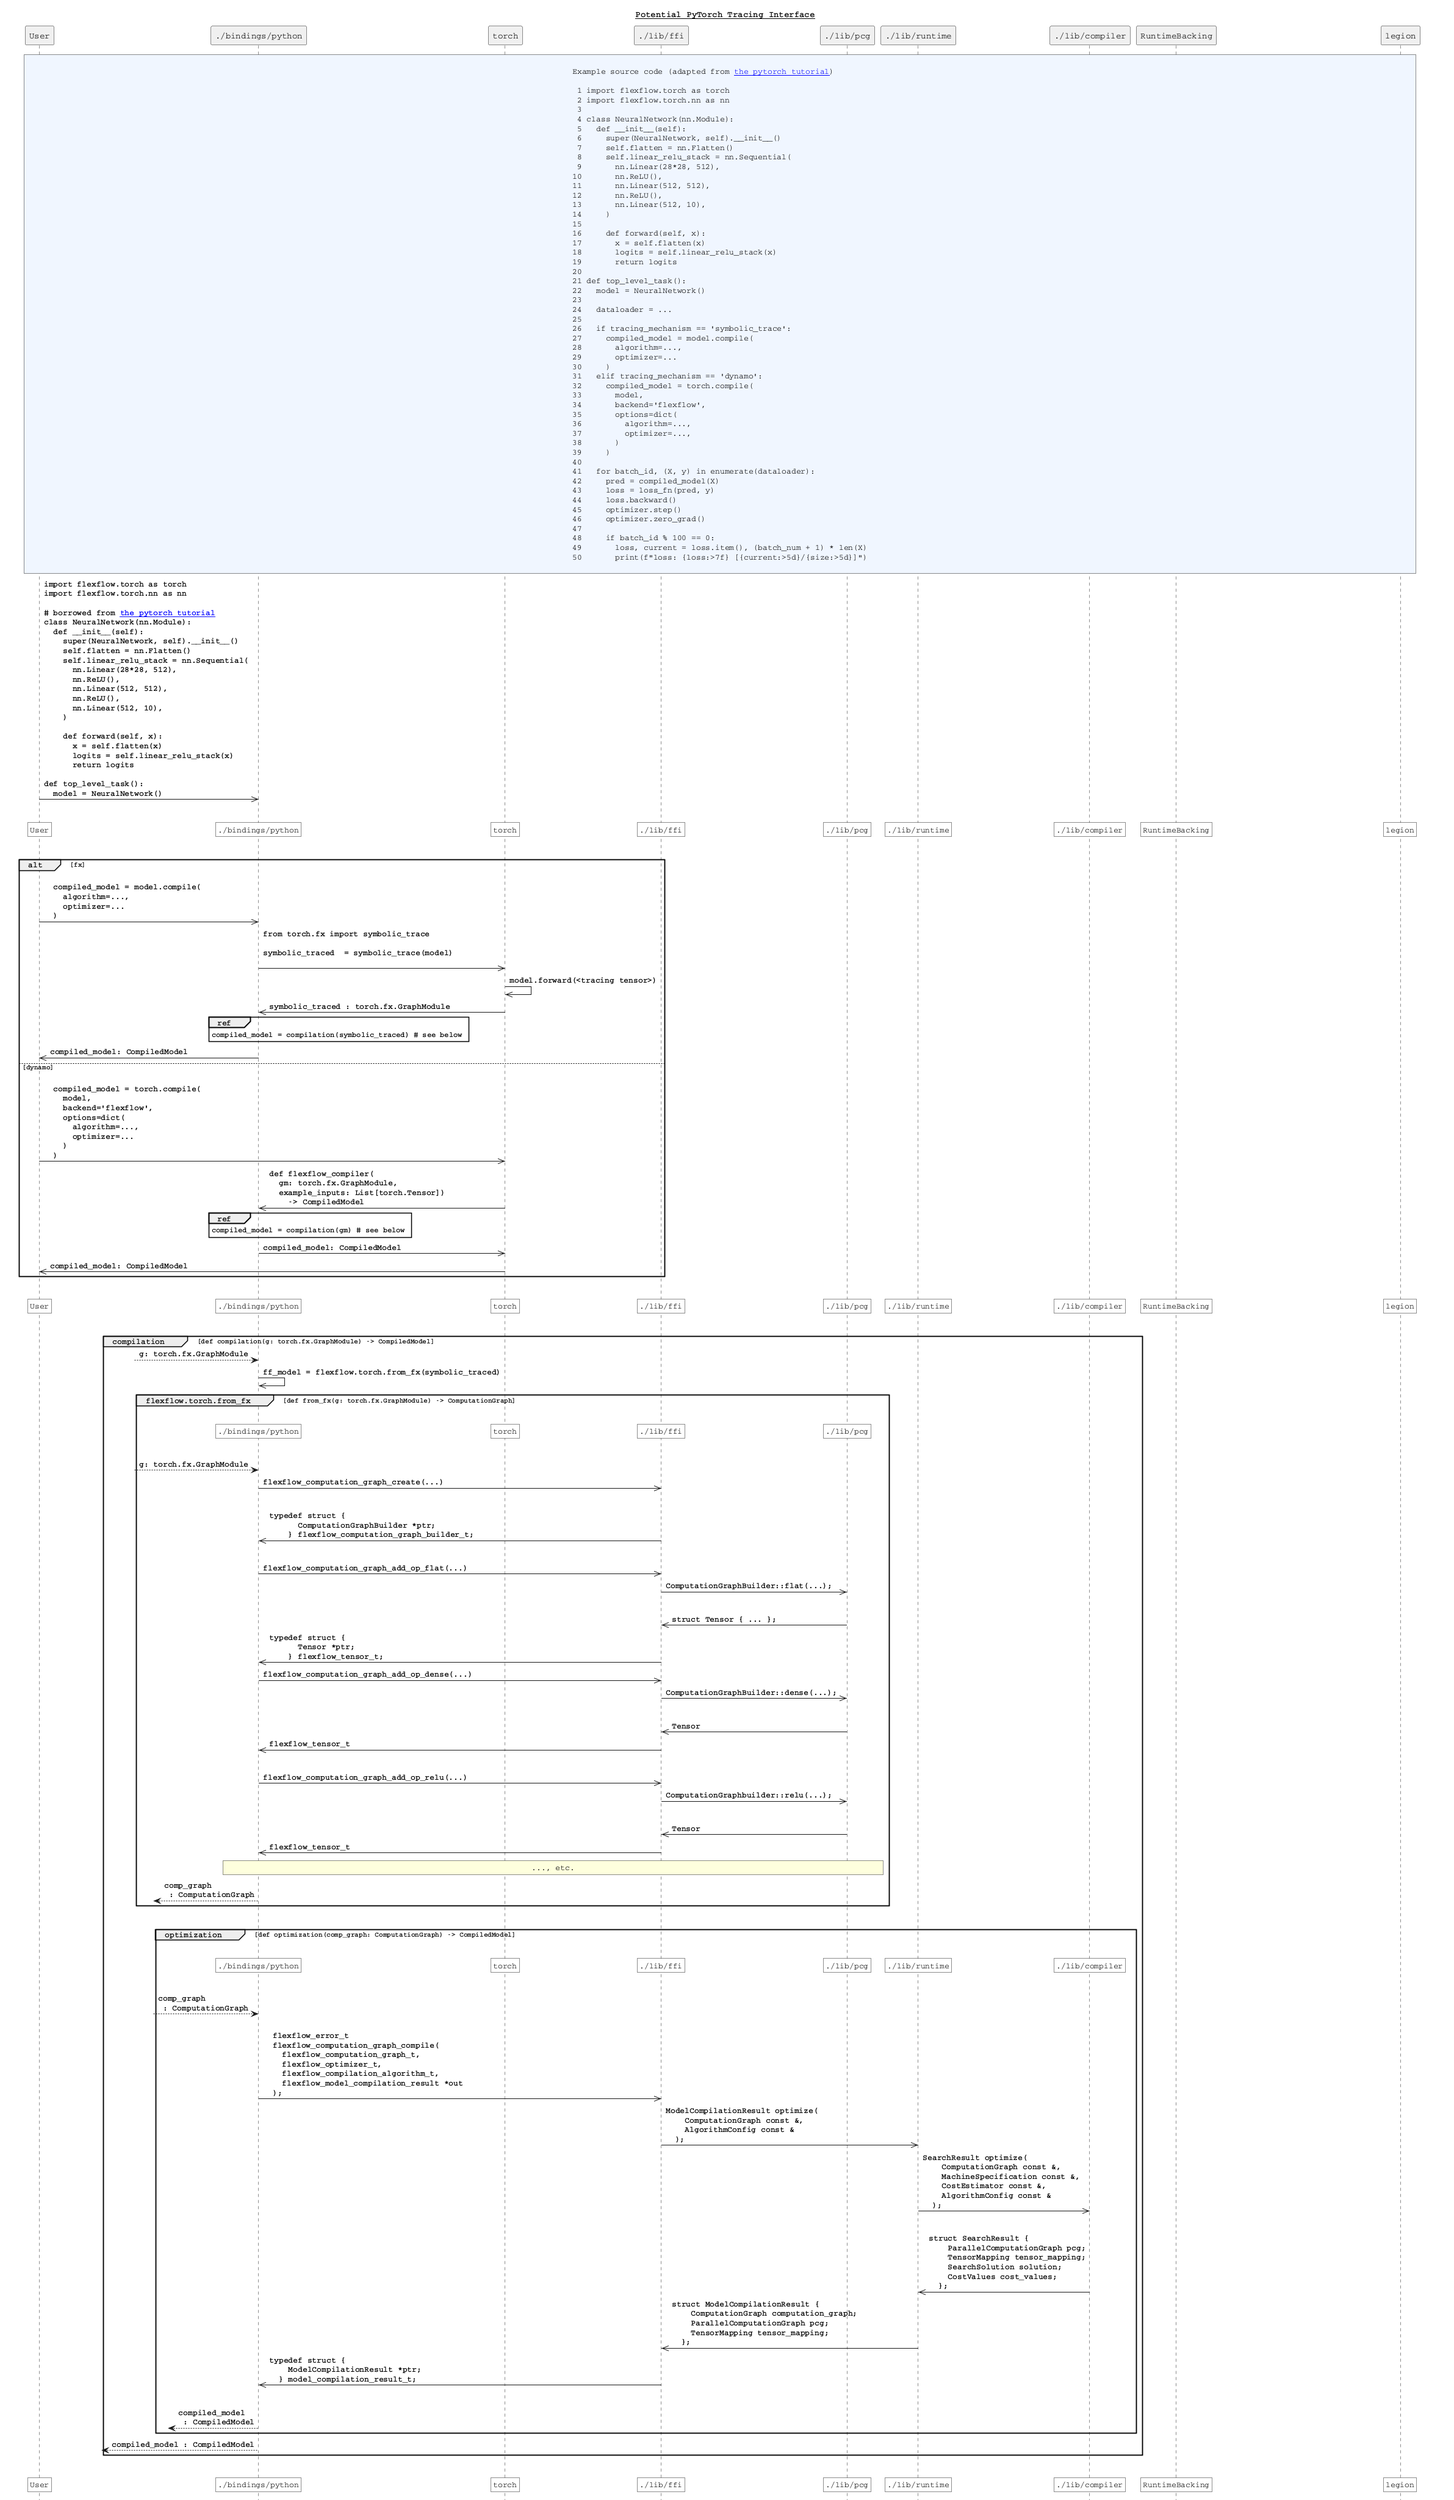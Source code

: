 @startuml pytorch-tracing

title __**Potential PyTorch Tracing Interface**__

!$user = "User"
!$python = "./bindings/python"
!$torch = "torch"
!$ffi = "./lib/ffi"
!$pcg = "./lib/pcg"
!$runtime = "./lib/runtime"
!$compiler = "./lib/compiler"
!$runtimeBacking = "RuntimeBacking"
!$legion = "legion"
!$participantBGColor = "#FFFFFF"
!$codeColor = "#F0F6FF"

skinparam defaultFontName Courier
skinparam defaultFontStyle bold
skinparam arrowFontStyle bold
skinparam responseMessageBelowArrow true
skinparam sequenceMessageAlign left
skinparam sequenceReferenceAlign left
skinparam sequenceReferenceFontStyle bold
skinparam participantBackgroundColor #F0F0F0

participant U as "$user"
participant P as "$python"
participant T as "$torch"
participant F as "$ffi"
participant G as "$pcg"
participant R as "$runtime"
participant C as "$compiler"
participant B as "$runtimeBacking"
participant L as "$legion"

!function $get_idx($participant)
  !if ($participant == "$user")
    !return 0
  !elseif ($participant == "$python")
    !return 1
  !elseif ($participant == "$torch")
    !return 2
  !elseif ($participant == "$ffi")
    !return 3
  !elseif ($participant == "$pcg")
    !return 4
  !elseif ($participant == "$runtime")
    !return 5
  !elseif ($participant == "$compiler")
    !return 6
  !elseif ($participant == "$runtimeBacking")
    !return 7
  !elseif ($participant == "$legion")
    !return 8
  !endif
!endfunction

!procedure $remind_participants($start="$user", $end="$legion")
  |||
  !$start_idx = $get_idx($start)
  !$end_idx = $get_idx($end) + 1
  !if ($start_idx <= 0 && $end_idx > 0)
    rnote over U $participantBGColor: $user
  !endif
  !if ($start_idx <= 1 && $end_idx > 1)
    /rnote over P $participantBGColor: $python
  !endif
  !if ($start_idx <= 2 && $end_idx > 2)
    /rnote over T $participantBGColor: $torch
  !endif
  !if ($start_idx <= 3 && $end_idx > 3)
    /rnote over F $participantBGColor: $ffi
  !endif
  !if ($start_idx <= 4 && $end_idx > 4)
    /rnote over G $participantBGColor: $pcg
  !endif
  !if ($start_idx <= 5 && $end_idx > 5)
    /rnote over R $participantBGColor: $runtime
  !endif
  !if ($start_idx <= 6 && $end_idx > 6)
    /rnote over C $participantBGColor: $compiler
  !endif
  !if ($start_idx <= 7 && $end_idx > 7)
    /rnote over B $participantBGColor: $runtimeBacking
  !endif
  !if ($start_idx <= 8 && $end_idx > 8)
    /rnote over L $participantBGColor: $legion
  !endif
  |||
!endprocedure



rnote across $codeColor

Example source code (adapted from [[https://pytorch.org/tutorials/beginner/basics/optimization_tutorial.html the pytorch tutorial]])

 1 import flexflow.torch as torch
 2 import flexflow.torch.nn as nn
 3 
 4 class NeuralNetwork(nn.Module):
 5   def ~__init__(self):
 6     super(NeuralNetwork, self).~__init__()
 7     self.flatten = nn.Flatten()
 8     self.linear_relu_stack = nn.Sequential(
 9       nn.Linear(28*28, 512),
10       nn.ReLU(),
11       nn.Linear(512, 512),
12       nn.ReLU(),
13       nn.Linear(512, 10),
14     )
15     
16     def forward(self, x):
17       x = self.flatten(x)
18       logits = self.linear_relu_stack(x)
19       return logits
20 
21 def top_level_task():
22   model = NeuralNetwork()
23 
24   dataloader = ...
25
26   if tracing_mechanism == 'symbolic_trace':
27     compiled_model = model.compile(
28       algorithm=...,
29       optimizer=...
30     )
31   elif tracing_mechanism == 'dynamo':
32     compiled_model = torch.compile(
33       model,
34       backend='flexflow',
35       options=dict(
36         algorithm=...,
37         optimizer=...,
38       )
39     )
40 
41   for batch_id, (X, y) in enumerate(dataloader):
42     pred = compiled_model(X)
43     loss = loss_fn(pred, y)
44     loss.backward()
45     optimizer.step()
46     optimizer.zero_grad()
47     
48     if batch_id % 100 == 0:
49       loss, current = loss.item(), (batch_num + 1) * len(X)
50       print(f"loss: {loss:>7f} [{current:>5d}/{size:>5d}]")

end note


U->>P:\
import flexflow.torch as torch\l\
import flexflow.torch.nn as nn\l\
\l\
~# borrowed from [[https://pytorch.org/tutorials/beginner/basics/optimization_tutorial.html the pytorch tutorial]]\l\
class NeuralNetwork(nn.Module):\l\
  def ~__init__(self):\l\
    super(NeuralNetwork, self).~__init__()\l\
    self.flatten = nn.Flatten()\l\
    self.linear_relu_stack = nn.Sequential(\l\
      nn.Linear(28*28, 512),\l\
      nn.ReLU(),\l\
      nn.Linear(512, 512),\l\
      nn.ReLU(),\l\
      nn.Linear(512, 10),\l\
    )\l\
    \l\
    def forward(self, x):\l\
      x = self.flatten(x)\l\
      logits = self.linear_relu_stack(x)\l\
      return logits\l\
\l\
def top_level_task():\l\
  model = NeuralNetwork()

$remind_participants()

alt fx
U->>P:\l\
  compiled_model = model.compile(\l\
    algorithm=...,\l\
    optimizer=...\l\
  )

  P->>T:\
from torch.fx import symbolic_trace\l\
\l\
symbolic_traced  = symbolic_trace(model)\l\

  T->>T:\
  model.forward(<tracing tensor>)

  T->>P:\
symbolic_traced : torch.fx.GraphModule

  ref over P 
    compiled_model = compilation(symbolic_traced) # see below 
  end

  P->>U:\
    compiled_model: CompiledModel
else dynamo
  U->>T:\l\
  compiled_model = torch.compile(\l\
    model,\l\
    backend='flexflow',\l\
    options=dict(\l\
      algorithm=...,\l\
      optimizer=...\l\
    )\l\
  )

  T->>P:\
def flexflow_compiler(\l\
  gm: torch.fx.GraphModule,\l\
  example_inputs: List[torch.Tensor])\l\
    -> CompiledModel

  ref over P 
    compiled_model = compilation(gm) # see below 
  end

  P->>T: compiled_model: CompiledModel

  T->>U:\
  compiled_model: CompiledModel

end

$remind_participants()

group compilation [def compilation(g: torch.fx.GraphModule) -> CompiledModel]

    ?-->P: g: torch.fx.GraphModule

    P->>P:\
  ff_model = flexflow.torch.from_fx(symbolic_traced)

    group flexflow.torch.from_fx [def from_fx(g: torch.fx.GraphModule) -> ComputationGraph]
      $remind_participants("$python", "$pcg")

      ?-->P: g: torch.fx.GraphModule

      P->>F: flexflow_computation_graph_create(...)
    
      |||

      F->>P:\
    typedef struct {\l\
      ComputationGraphBuilder *ptr;\l\
    } flexflow_computation_graph_builder_t;

      |||

      P->>F: flexflow_computation_graph_add_op_flat(...)

      F->>G:\
    ComputationGraphBuilder::flat(...);

      |||

      G->>F:\
    struct Tensor { ... };

      F->>P:\
    typedef struct {\l\
      Tensor *ptr;\l\
    } flexflow_tensor_t;


      P->>F: flexflow_computation_graph_add_op_dense(...)

      F->>G:\
    ComputationGraphBuilder::dense(...);

      |||

      G->>F: Tensor

      F->>P: flexflow_tensor_t

      |||

      P->>F: flexflow_computation_graph_add_op_relu(...)

      F->>G:\
    ComputationGraphbuilder::relu(...);

      |||

      G->>F: Tensor

      F->>P: flexflow_tensor_t

      rnote over P, G
        ..., etc.
      end note

      ?<--P: comp_graph\l : ComputationGraph
    end

    |||

  group optimization [def optimization(comp_graph: ComputationGraph) -> CompiledModel]

  $remind_participants("$python", "$compiler")

  ?-->P: comp_graph\l : ComputationGraph

  P->>F:\l\
  flexflow_error_t\l\
  flexflow_computation_graph_compile(\l\
    flexflow_computation_graph_t,\l\
    flexflow_optimizer_t,\l\
    flexflow_compilation_algorithm_t,\l\
    flexflow_model_compilation_result *out\l\
  );

  F->>R:\
  ModelCompilationResult optimize(\l\
    ComputationGraph const &,\l\
    AlgorithmConfig const &\l\
  );

  R->>C:\
  SearchResult optimize(\l\
    ComputationGraph const &,\l\
    MachineSpecification const &,\l\
    CostEstimator const &,\l\
    AlgorithmConfig const &\l\
  );

  |||

  C->>R:\
  struct SearchResult {\l\
    ParallelComputationGraph pcg;\l\
    TensorMapping tensor_mapping;\l\
    SearchSolution solution;\l\
    CostValues cost_values;\l\
  };

  R->>F:\
  struct ModelCompilationResult {\l\
    ComputationGraph computation_graph;\l\
    ParallelComputationGraph pcg;\l\
    TensorMapping tensor_mapping;\l\
  };

  F->>P:\
  typedef struct {\l\
    ModelCompilationResult *ptr;\l\
  } model_compilation_result_t;

  |||

  ?<--P: compiled_model\l : CompiledModel
end

?<--P: compiled_model : CompiledModel

end


$remind_participants()

group serialization
  U->>P:\
  model_json = compiled_model.as_json()

  U->>P:\
with open('compiled.json', 'w') as f:\l\
  compiled_model.dump(f)

  P->>F:\
end

group deserialization

end

$remind_participants()

== Training Starts ==

rnote across $codeColor

...
41   for batch_id, (X, y) in enumerate(dataloader):
42     pred = compiled_model(X)
43     loss = loss_fn(pred, y)
44     loss.backward()
45     optimizer.step()
46     optimizer.zero_grad()
47     
48     if batch_id % 100 == 0:
49       loss, current = loss.item(), (batch_num + 1) * len(X)
50       print(f"loss: {loss:>7f} [{current:>5d}/{size:>5d}]")
...

end note

loop training loop

  $remind_participants()

  opt reading tensor elements
      U->>P: get_tensor
      P->>F:
      F->>R:
      R->>B:
      R->>F:
      F->>P:
      P->>U:
  end

  $remind_participants()

  opt writing to tensor elements
      U->>P: set_tensor
      P->>F:
      F->>R: 
      R->>B:
      B->>R:
      R->>F:
      F->>P:
      P->>U:
  end

  $remind_participants()

  group fwd

rnote across $codeColor

...
42     pred = compiled_model(X)
43     loss = loss_fn(pred, y)
...

end note

    U->>P:\
pred = compiled_model(batch)

    opt if first iteration
      P->>F:\
flexflow_error_t\l\
flexflow_start_training(\l\
  flexflow_model_compilation_result_t,\l\
  flexflow_model_compilation_result_t *out\l\
);

      |||

      F->>P:\
typedef struct {\l\
  ModelTrainingInstance *ptr;\l\
} flexflow_model_training_instance_t;

      |||

      P->>P: model.training_instance = ...
    end

    P->>U:\
pred: TensorFuture

    |||

    U->>P:\
loss = loss_fn(pred, label)

    P->>F:\
flexflow_error_t\l\
flexflow_model_training_instance_forward(\l\
  flexflow_model_training_instance_t\l\
);

    F->>R:\
forward(ModelTrainingInstance const &);

    loop
      R->>B:\
    execute(OpTaskInvocation const &);

      B->>L:\
IndexLauncher launcher;\l\
...\l\
runtime->execute_index_space(ctx, launcher);\l\

      L->>R:\
TaskReturnAccessor
    end
  end

    R->>R:\
TaskReturnAcessor ret_acc = ...;\l\
ret_acc.wait();

    F->>P:\
flexflow_tensor_t

    P->>U:\
loss: LossTensor

  end

  $remind_participants()

  ref over U, L
    [optional] reading tensor elements
  end

  ref over U, L
    [optional] writing to tensor elements
  end

  $remind_participants()

  group bwd

rnote across $codeColor

...
44     loss.backward()
...

end note

  U->>P:\
loss.backward()

  P->>F:\
flexflow_error_t\l\
flexflow_model_training_instance_backward(\l\
  flexflow_model_training_instance_t\l\
);

  F->>R:\
backward(ModelTrainingInstance const &);

  loop
    R->>B:\
  execute(OpTaskInvocation const &);

    B->>L:\
IndexLauncher launcher;\l\
...\l\
runtime->execute_index_space(ctx, launcher);\l\

    L->>R:\
TaskReturnAccessor
  end

  R->>R:\
TaskReturnAcessor ret_acc = ...;\l\
ret_acc.wait();

  end

  $remind_participants()

  ref over U, L
    [optional] reading tensor elements
  end

  ref over U, L
    [optional] writing to tensor elements
  end

  $remind_participants()

  group update

rnote across $codeColor

...
45     optimizer.step()
46     optimizer.zero_grad()
...

end note

  $remind_participants()

  U->>P:\
optimizer.step()

  U->>P:\
optimizer.zero_grad()

  P->>F:\
flexflow_error_t\l\
flexflow_model_training_instance_update(\l\
  flexflow_model_training_instance_t\l\
);

  F->>R:\
update(ModelTrainingInstance const &);

  loop
    R->>B:\
execute(IndexTaskInvocation const &);

    B->>L:\
IndexLauncher launcher;\l\
...\l\
runtime->execute_index_space(ctx, launcher);\l\

    L->>R:\
TaskReturnAccessor
  end

  R->>R:\
TaskReturnAcessor ret_acc = ...;\l\
ret_acc.wait();
  end
end

$remind_participants()

== Training Stops ==

U->>P:\
<compiled_model goes out of scope>

P->>F:\
flexflow_error_t\l\
flexflow_stop_training(\l\
  flexflow_model_training_instance_t\l\
);



@enduml

